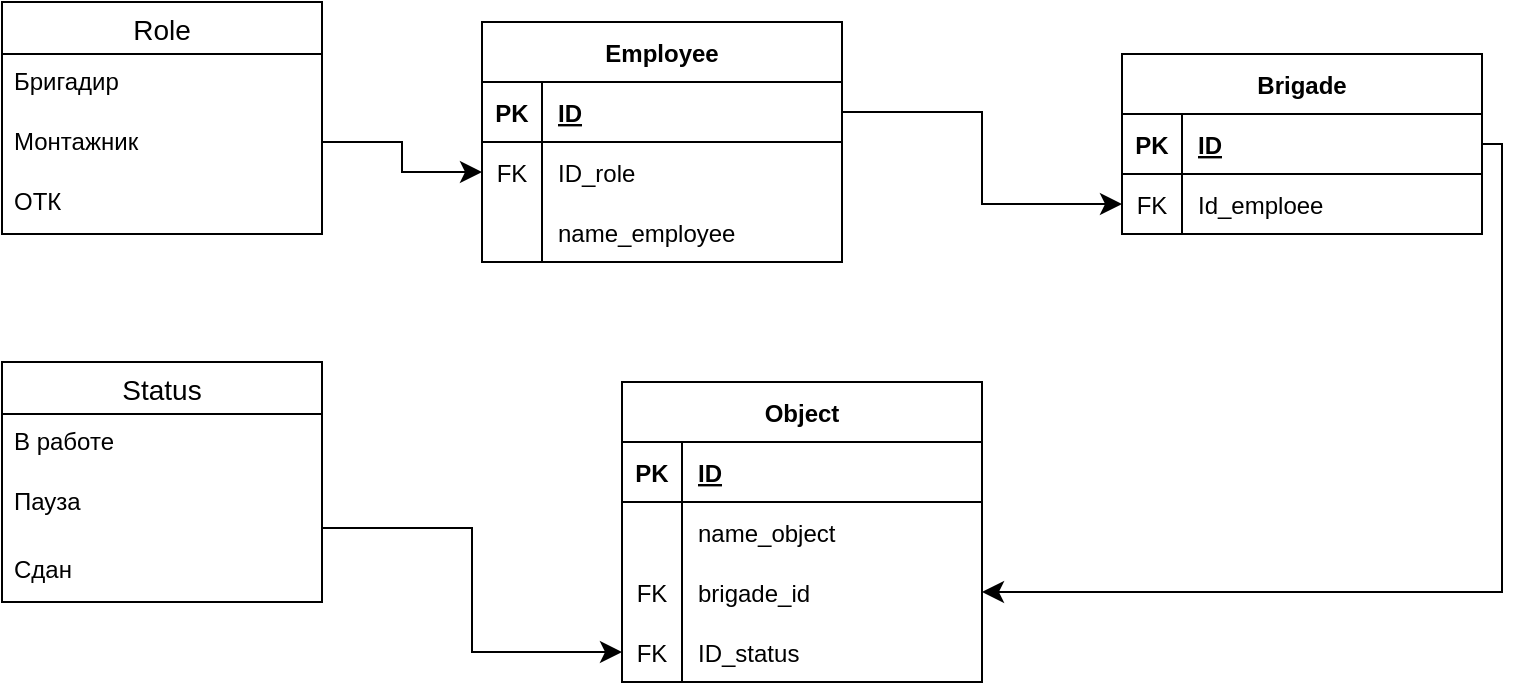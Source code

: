 <mxfile version="20.8.4" type="device"><diagram id="R2lEEEUBdFMjLlhIrx00" name="Page-1"><mxGraphModel dx="880" dy="452" grid="1" gridSize="10" guides="1" tooltips="1" connect="1" arrows="1" fold="1" page="1" pageScale="1" pageWidth="850" pageHeight="1100" math="0" shadow="0" extFonts="Permanent Marker^https://fonts.googleapis.com/css?family=Permanent+Marker"><root><mxCell id="0"/><mxCell id="1" parent="0"/><mxCell id="cJOQHLF9CG13zKJKa1dC-32" value="Object" style="shape=table;startSize=30;container=1;collapsible=1;childLayout=tableLayout;fixedRows=1;rowLines=0;fontStyle=1;align=center;resizeLast=1;" parent="1" vertex="1"><mxGeometry x="350" y="200" width="180" height="150" as="geometry"/></mxCell><mxCell id="cJOQHLF9CG13zKJKa1dC-33" value="" style="shape=tableRow;horizontal=0;startSize=0;swimlaneHead=0;swimlaneBody=0;fillColor=none;collapsible=0;dropTarget=0;points=[[0,0.5],[1,0.5]];portConstraint=eastwest;top=0;left=0;right=0;bottom=1;" parent="cJOQHLF9CG13zKJKa1dC-32" vertex="1"><mxGeometry y="30" width="180" height="30" as="geometry"/></mxCell><mxCell id="cJOQHLF9CG13zKJKa1dC-34" value="PK" style="shape=partialRectangle;connectable=0;fillColor=none;top=0;left=0;bottom=0;right=0;fontStyle=1;overflow=hidden;" parent="cJOQHLF9CG13zKJKa1dC-33" vertex="1"><mxGeometry width="30" height="30" as="geometry"><mxRectangle width="30" height="30" as="alternateBounds"/></mxGeometry></mxCell><mxCell id="cJOQHLF9CG13zKJKa1dC-35" value="ID" style="shape=partialRectangle;connectable=0;fillColor=none;top=0;left=0;bottom=0;right=0;align=left;spacingLeft=6;fontStyle=5;overflow=hidden;" parent="cJOQHLF9CG13zKJKa1dC-33" vertex="1"><mxGeometry x="30" width="150" height="30" as="geometry"><mxRectangle width="150" height="30" as="alternateBounds"/></mxGeometry></mxCell><mxCell id="cJOQHLF9CG13zKJKa1dC-36" value="" style="shape=tableRow;horizontal=0;startSize=0;swimlaneHead=0;swimlaneBody=0;fillColor=none;collapsible=0;dropTarget=0;points=[[0,0.5],[1,0.5]];portConstraint=eastwest;top=0;left=0;right=0;bottom=0;" parent="cJOQHLF9CG13zKJKa1dC-32" vertex="1"><mxGeometry y="60" width="180" height="30" as="geometry"/></mxCell><mxCell id="cJOQHLF9CG13zKJKa1dC-37" value="" style="shape=partialRectangle;connectable=0;fillColor=none;top=0;left=0;bottom=0;right=0;editable=1;overflow=hidden;" parent="cJOQHLF9CG13zKJKa1dC-36" vertex="1"><mxGeometry width="30" height="30" as="geometry"><mxRectangle width="30" height="30" as="alternateBounds"/></mxGeometry></mxCell><mxCell id="cJOQHLF9CG13zKJKa1dC-38" value="name_object" style="shape=partialRectangle;connectable=0;fillColor=none;top=0;left=0;bottom=0;right=0;align=left;spacingLeft=6;overflow=hidden;" parent="cJOQHLF9CG13zKJKa1dC-36" vertex="1"><mxGeometry x="30" width="150" height="30" as="geometry"><mxRectangle width="150" height="30" as="alternateBounds"/></mxGeometry></mxCell><mxCell id="cJOQHLF9CG13zKJKa1dC-39" value="" style="shape=tableRow;horizontal=0;startSize=0;swimlaneHead=0;swimlaneBody=0;fillColor=none;collapsible=0;dropTarget=0;points=[[0,0.5],[1,0.5]];portConstraint=eastwest;top=0;left=0;right=0;bottom=0;" parent="cJOQHLF9CG13zKJKa1dC-32" vertex="1"><mxGeometry y="90" width="180" height="30" as="geometry"/></mxCell><mxCell id="cJOQHLF9CG13zKJKa1dC-40" value="FK" style="shape=partialRectangle;connectable=0;fillColor=none;top=0;left=0;bottom=0;right=0;editable=1;overflow=hidden;" parent="cJOQHLF9CG13zKJKa1dC-39" vertex="1"><mxGeometry width="30" height="30" as="geometry"><mxRectangle width="30" height="30" as="alternateBounds"/></mxGeometry></mxCell><mxCell id="cJOQHLF9CG13zKJKa1dC-41" value="brigade_id " style="shape=partialRectangle;connectable=0;fillColor=none;top=0;left=0;bottom=0;right=0;align=left;spacingLeft=6;overflow=hidden;" parent="cJOQHLF9CG13zKJKa1dC-39" vertex="1"><mxGeometry x="30" width="150" height="30" as="geometry"><mxRectangle width="150" height="30" as="alternateBounds"/></mxGeometry></mxCell><mxCell id="cJOQHLF9CG13zKJKa1dC-42" value="" style="shape=tableRow;horizontal=0;startSize=0;swimlaneHead=0;swimlaneBody=0;fillColor=none;collapsible=0;dropTarget=0;points=[[0,0.5],[1,0.5]];portConstraint=eastwest;top=0;left=0;right=0;bottom=0;" parent="cJOQHLF9CG13zKJKa1dC-32" vertex="1"><mxGeometry y="120" width="180" height="30" as="geometry"/></mxCell><mxCell id="cJOQHLF9CG13zKJKa1dC-43" value="FK" style="shape=partialRectangle;connectable=0;fillColor=none;top=0;left=0;bottom=0;right=0;editable=1;overflow=hidden;" parent="cJOQHLF9CG13zKJKa1dC-42" vertex="1"><mxGeometry width="30" height="30" as="geometry"><mxRectangle width="30" height="30" as="alternateBounds"/></mxGeometry></mxCell><mxCell id="cJOQHLF9CG13zKJKa1dC-44" value="ID_status" style="shape=partialRectangle;connectable=0;fillColor=none;top=0;left=0;bottom=0;right=0;align=left;spacingLeft=6;overflow=hidden;" parent="cJOQHLF9CG13zKJKa1dC-42" vertex="1"><mxGeometry x="30" width="150" height="30" as="geometry"><mxRectangle width="150" height="30" as="alternateBounds"/></mxGeometry></mxCell><mxCell id="cJOQHLF9CG13zKJKa1dC-47" value="Brigade" style="shape=table;startSize=30;container=1;collapsible=1;childLayout=tableLayout;fixedRows=1;rowLines=0;fontStyle=1;align=center;resizeLast=1;" parent="1" vertex="1"><mxGeometry x="600" y="36" width="180" height="90" as="geometry"/></mxCell><mxCell id="cJOQHLF9CG13zKJKa1dC-48" value="" style="shape=tableRow;horizontal=0;startSize=0;swimlaneHead=0;swimlaneBody=0;fillColor=none;collapsible=0;dropTarget=0;points=[[0,0.5],[1,0.5]];portConstraint=eastwest;top=0;left=0;right=0;bottom=1;" parent="cJOQHLF9CG13zKJKa1dC-47" vertex="1"><mxGeometry y="30" width="180" height="30" as="geometry"/></mxCell><mxCell id="cJOQHLF9CG13zKJKa1dC-49" value="PK" style="shape=partialRectangle;connectable=0;fillColor=none;top=0;left=0;bottom=0;right=0;fontStyle=1;overflow=hidden;" parent="cJOQHLF9CG13zKJKa1dC-48" vertex="1"><mxGeometry width="30" height="30" as="geometry"><mxRectangle width="30" height="30" as="alternateBounds"/></mxGeometry></mxCell><mxCell id="cJOQHLF9CG13zKJKa1dC-50" value="ID" style="shape=partialRectangle;connectable=0;fillColor=none;top=0;left=0;bottom=0;right=0;align=left;spacingLeft=6;fontStyle=5;overflow=hidden;" parent="cJOQHLF9CG13zKJKa1dC-48" vertex="1"><mxGeometry x="30" width="150" height="30" as="geometry"><mxRectangle width="150" height="30" as="alternateBounds"/></mxGeometry></mxCell><mxCell id="cJOQHLF9CG13zKJKa1dC-51" value="" style="shape=tableRow;horizontal=0;startSize=0;swimlaneHead=0;swimlaneBody=0;fillColor=none;collapsible=0;dropTarget=0;points=[[0,0.5],[1,0.5]];portConstraint=eastwest;top=0;left=0;right=0;bottom=0;" parent="cJOQHLF9CG13zKJKa1dC-47" vertex="1"><mxGeometry y="60" width="180" height="30" as="geometry"/></mxCell><mxCell id="cJOQHLF9CG13zKJKa1dC-52" value="FK" style="shape=partialRectangle;connectable=0;fillColor=none;top=0;left=0;bottom=0;right=0;editable=1;overflow=hidden;" parent="cJOQHLF9CG13zKJKa1dC-51" vertex="1"><mxGeometry width="30" height="30" as="geometry"><mxRectangle width="30" height="30" as="alternateBounds"/></mxGeometry></mxCell><mxCell id="cJOQHLF9CG13zKJKa1dC-53" value="Id_emploee" style="shape=partialRectangle;connectable=0;fillColor=none;top=0;left=0;bottom=0;right=0;align=left;spacingLeft=6;overflow=hidden;" parent="cJOQHLF9CG13zKJKa1dC-51" vertex="1"><mxGeometry x="30" width="150" height="30" as="geometry"><mxRectangle width="150" height="30" as="alternateBounds"/></mxGeometry></mxCell><mxCell id="cJOQHLF9CG13zKJKa1dC-60" value="Role" style="swimlane;fontStyle=0;childLayout=stackLayout;horizontal=1;startSize=26;horizontalStack=0;resizeParent=1;resizeParentMax=0;resizeLast=0;collapsible=1;marginBottom=0;align=center;fontSize=14;" parent="1" vertex="1"><mxGeometry x="40" y="10" width="160" height="116" as="geometry"/></mxCell><mxCell id="cJOQHLF9CG13zKJKa1dC-62" value="Бригадир" style="text;strokeColor=none;fillColor=none;spacingLeft=4;spacingRight=4;overflow=hidden;rotatable=0;points=[[0,0.5],[1,0.5]];portConstraint=eastwest;fontSize=12;" parent="cJOQHLF9CG13zKJKa1dC-60" vertex="1"><mxGeometry y="26" width="160" height="30" as="geometry"/></mxCell><mxCell id="cJOQHLF9CG13zKJKa1dC-63" value="Монтажник" style="text;strokeColor=none;fillColor=none;spacingLeft=4;spacingRight=4;overflow=hidden;rotatable=0;points=[[0,0.5],[1,0.5]];portConstraint=eastwest;fontSize=12;" parent="cJOQHLF9CG13zKJKa1dC-60" vertex="1"><mxGeometry y="56" width="160" height="30" as="geometry"/></mxCell><mxCell id="cJOQHLF9CG13zKJKa1dC-68" value="ОТК" style="text;strokeColor=none;fillColor=none;spacingLeft=4;spacingRight=4;overflow=hidden;rotatable=0;points=[[0,0.5],[1,0.5]];portConstraint=eastwest;fontSize=12;" parent="cJOQHLF9CG13zKJKa1dC-60" vertex="1"><mxGeometry y="86" width="160" height="30" as="geometry"/></mxCell><mxCell id="cJOQHLF9CG13zKJKa1dC-73" value="Employee" style="shape=table;startSize=30;container=1;collapsible=1;childLayout=tableLayout;fixedRows=1;rowLines=0;fontStyle=1;align=center;resizeLast=1;" parent="1" vertex="1"><mxGeometry x="280" y="20" width="180" height="120" as="geometry"/></mxCell><mxCell id="cJOQHLF9CG13zKJKa1dC-74" value="" style="shape=tableRow;horizontal=0;startSize=0;swimlaneHead=0;swimlaneBody=0;fillColor=none;collapsible=0;dropTarget=0;points=[[0,0.5],[1,0.5]];portConstraint=eastwest;top=0;left=0;right=0;bottom=1;" parent="cJOQHLF9CG13zKJKa1dC-73" vertex="1"><mxGeometry y="30" width="180" height="30" as="geometry"/></mxCell><mxCell id="cJOQHLF9CG13zKJKa1dC-75" value="PK" style="shape=partialRectangle;connectable=0;fillColor=none;top=0;left=0;bottom=0;right=0;fontStyle=1;overflow=hidden;" parent="cJOQHLF9CG13zKJKa1dC-74" vertex="1"><mxGeometry width="30" height="30" as="geometry"><mxRectangle width="30" height="30" as="alternateBounds"/></mxGeometry></mxCell><mxCell id="cJOQHLF9CG13zKJKa1dC-76" value="ID" style="shape=partialRectangle;connectable=0;fillColor=none;top=0;left=0;bottom=0;right=0;align=left;spacingLeft=6;fontStyle=5;overflow=hidden;" parent="cJOQHLF9CG13zKJKa1dC-74" vertex="1"><mxGeometry x="30" width="150" height="30" as="geometry"><mxRectangle width="150" height="30" as="alternateBounds"/></mxGeometry></mxCell><mxCell id="cJOQHLF9CG13zKJKa1dC-77" value="" style="shape=tableRow;horizontal=0;startSize=0;swimlaneHead=0;swimlaneBody=0;fillColor=none;collapsible=0;dropTarget=0;points=[[0,0.5],[1,0.5]];portConstraint=eastwest;top=0;left=0;right=0;bottom=0;" parent="cJOQHLF9CG13zKJKa1dC-73" vertex="1"><mxGeometry y="60" width="180" height="30" as="geometry"/></mxCell><mxCell id="cJOQHLF9CG13zKJKa1dC-78" value="FK" style="shape=partialRectangle;connectable=0;fillColor=none;top=0;left=0;bottom=0;right=0;editable=1;overflow=hidden;" parent="cJOQHLF9CG13zKJKa1dC-77" vertex="1"><mxGeometry width="30" height="30" as="geometry"><mxRectangle width="30" height="30" as="alternateBounds"/></mxGeometry></mxCell><mxCell id="cJOQHLF9CG13zKJKa1dC-79" value="ID_role" style="shape=partialRectangle;connectable=0;fillColor=none;top=0;left=0;bottom=0;right=0;align=left;spacingLeft=6;overflow=hidden;" parent="cJOQHLF9CG13zKJKa1dC-77" vertex="1"><mxGeometry x="30" width="150" height="30" as="geometry"><mxRectangle width="150" height="30" as="alternateBounds"/></mxGeometry></mxCell><mxCell id="cJOQHLF9CG13zKJKa1dC-83" value="" style="shape=tableRow;horizontal=0;startSize=0;swimlaneHead=0;swimlaneBody=0;fillColor=none;collapsible=0;dropTarget=0;points=[[0,0.5],[1,0.5]];portConstraint=eastwest;top=0;left=0;right=0;bottom=0;" parent="cJOQHLF9CG13zKJKa1dC-73" vertex="1"><mxGeometry y="90" width="180" height="30" as="geometry"/></mxCell><mxCell id="cJOQHLF9CG13zKJKa1dC-84" value="" style="shape=partialRectangle;connectable=0;fillColor=none;top=0;left=0;bottom=0;right=0;editable=1;overflow=hidden;" parent="cJOQHLF9CG13zKJKa1dC-83" vertex="1"><mxGeometry width="30" height="30" as="geometry"><mxRectangle width="30" height="30" as="alternateBounds"/></mxGeometry></mxCell><mxCell id="cJOQHLF9CG13zKJKa1dC-85" value="name_employee" style="shape=partialRectangle;connectable=0;fillColor=none;top=0;left=0;bottom=0;right=0;align=left;spacingLeft=6;overflow=hidden;" parent="cJOQHLF9CG13zKJKa1dC-83" vertex="1"><mxGeometry x="30" width="150" height="30" as="geometry"><mxRectangle width="150" height="30" as="alternateBounds"/></mxGeometry></mxCell><mxCell id="cJOQHLF9CG13zKJKa1dC-86" value="" style="edgeStyle=elbowEdgeStyle;elbow=horizontal;endArrow=classic;html=1;curved=0;rounded=0;endSize=8;startSize=8;entryX=0;entryY=0.5;entryDx=0;entryDy=0;" parent="1" target="cJOQHLF9CG13zKJKa1dC-77" edge="1"><mxGeometry width="50" height="50" relative="1" as="geometry"><mxPoint x="200" y="80" as="sourcePoint"/><mxPoint x="250" y="30" as="targetPoint"/></mxGeometry></mxCell><mxCell id="cJOQHLF9CG13zKJKa1dC-94" value="Status" style="swimlane;fontStyle=0;childLayout=stackLayout;horizontal=1;startSize=26;horizontalStack=0;resizeParent=1;resizeParentMax=0;resizeLast=0;collapsible=1;marginBottom=0;align=center;fontSize=14;" parent="1" vertex="1"><mxGeometry x="40" y="190" width="160" height="120" as="geometry"/></mxCell><mxCell id="cJOQHLF9CG13zKJKa1dC-95" value="В работе&#10;" style="text;strokeColor=none;fillColor=none;spacingLeft=4;spacingRight=4;overflow=hidden;rotatable=0;points=[[0,0.5],[1,0.5]];portConstraint=eastwest;fontSize=12;" parent="cJOQHLF9CG13zKJKa1dC-94" vertex="1"><mxGeometry y="26" width="160" height="30" as="geometry"/></mxCell><mxCell id="cJOQHLF9CG13zKJKa1dC-96" value="Пауза" style="text;strokeColor=none;fillColor=none;spacingLeft=4;spacingRight=4;overflow=hidden;rotatable=0;points=[[0,0.5],[1,0.5]];portConstraint=eastwest;fontSize=12;" parent="cJOQHLF9CG13zKJKa1dC-94" vertex="1"><mxGeometry y="56" width="160" height="34" as="geometry"/></mxCell><mxCell id="cJOQHLF9CG13zKJKa1dC-97" value="Сдан&#10;" style="text;strokeColor=none;fillColor=none;spacingLeft=4;spacingRight=4;overflow=hidden;rotatable=0;points=[[0,0.5],[1,0.5]];portConstraint=eastwest;fontSize=12;" parent="cJOQHLF9CG13zKJKa1dC-94" vertex="1"><mxGeometry y="90" width="160" height="30" as="geometry"/></mxCell><mxCell id="MJ2o-t54ClY0eRiURK7N-18" value="" style="edgeStyle=elbowEdgeStyle;elbow=horizontal;endArrow=classic;html=1;curved=0;rounded=0;endSize=8;startSize=8;entryX=0;entryY=0.5;entryDx=0;entryDy=0;exitX=1;exitY=0.5;exitDx=0;exitDy=0;" parent="1" source="cJOQHLF9CG13zKJKa1dC-74" target="cJOQHLF9CG13zKJKa1dC-51" edge="1"><mxGeometry width="50" height="50" relative="1" as="geometry"><mxPoint x="460" y="126" as="sourcePoint"/><mxPoint x="560" y="86" as="targetPoint"/><Array as="points"><mxPoint x="530" y="60"/></Array></mxGeometry></mxCell><mxCell id="MJ2o-t54ClY0eRiURK7N-23" value="" style="edgeStyle=elbowEdgeStyle;elbow=horizontal;endArrow=classic;html=1;curved=0;rounded=0;endSize=8;startSize=8;entryX=0;entryY=0.5;entryDx=0;entryDy=0;" parent="1" target="cJOQHLF9CG13zKJKa1dC-42" edge="1"><mxGeometry width="50" height="50" relative="1" as="geometry"><mxPoint x="200" y="273" as="sourcePoint"/><mxPoint x="250" y="223" as="targetPoint"/></mxGeometry></mxCell><mxCell id="MJ2o-t54ClY0eRiURK7N-24" value="" style="edgeStyle=elbowEdgeStyle;elbow=horizontal;endArrow=classic;html=1;curved=0;rounded=0;endSize=8;startSize=8;entryX=1;entryY=0.5;entryDx=0;entryDy=0;exitX=1;exitY=0.5;exitDx=0;exitDy=0;" parent="1" source="cJOQHLF9CG13zKJKa1dC-48" target="cJOQHLF9CG13zKJKa1dC-39" edge="1"><mxGeometry width="50" height="50" relative="1" as="geometry"><mxPoint x="790" y="80" as="sourcePoint"/><mxPoint x="820" y="160" as="targetPoint"/><Array as="points"><mxPoint x="790" y="290"/><mxPoint x="820" y="190"/></Array></mxGeometry></mxCell></root></mxGraphModel></diagram></mxfile>